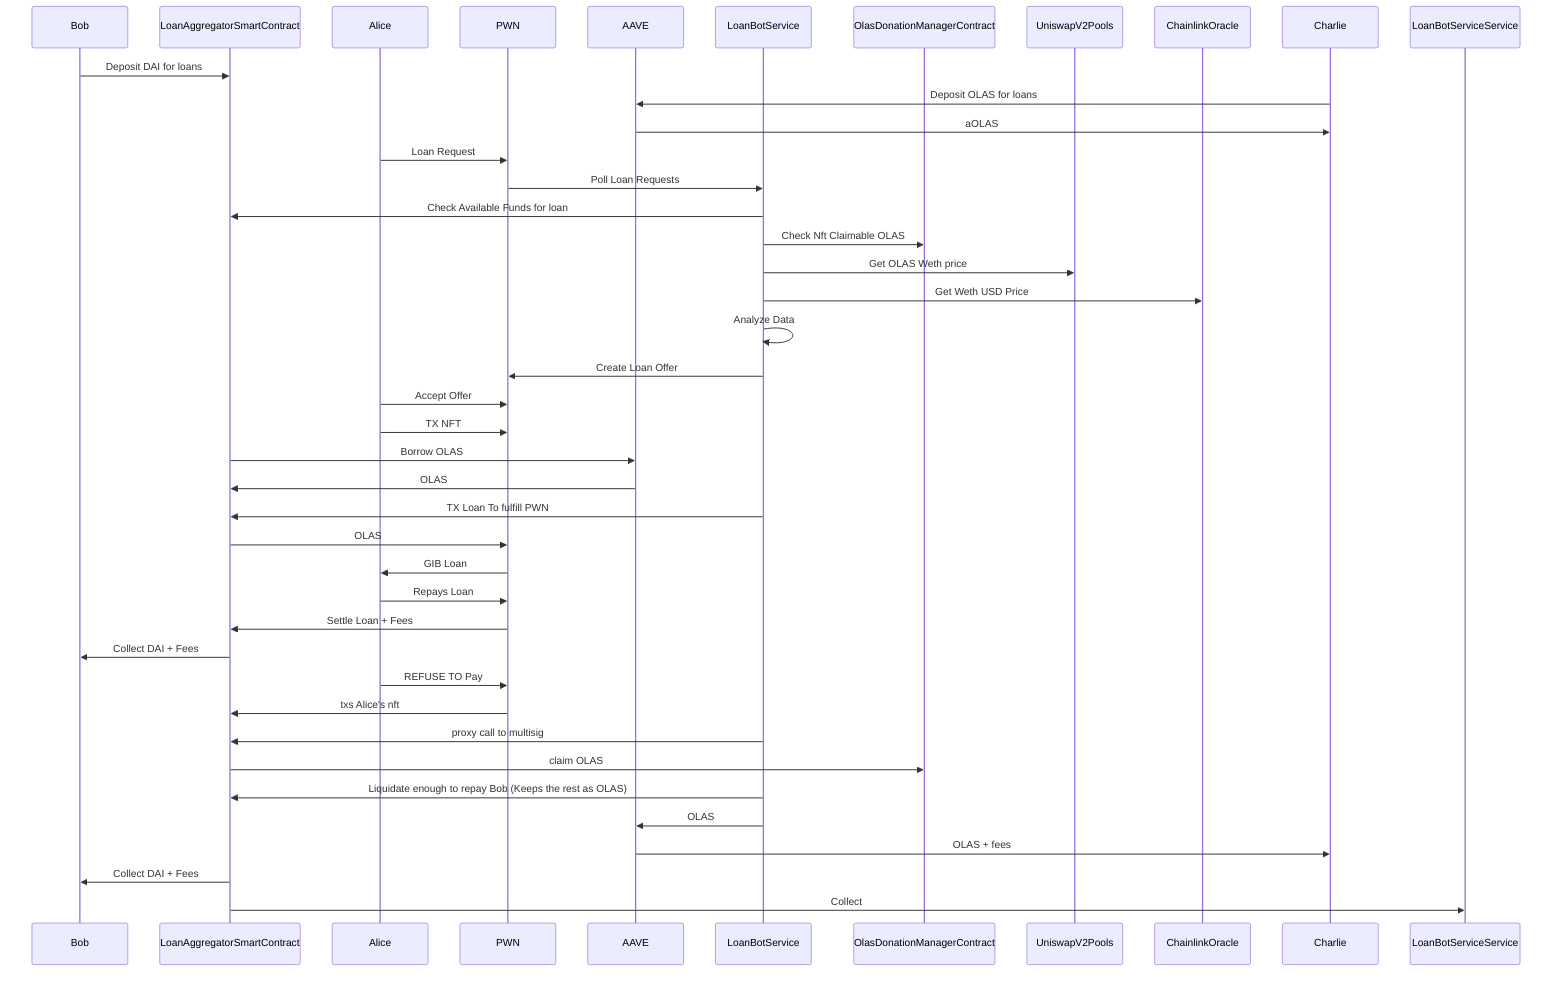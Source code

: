sequenceDiagram 
    participant Bob
    participant LoanAggregatorSmartContract
    participant Alice
    participant PWN
    participant AAVE
    participant LoanBotService
    participant OlasDonationManagerContract
    participant UniswapV2Pools
    participant ChainlinkOracle

    Bob ->> LoanAggregatorSmartContract: Deposit DAI for loans 
    Charlie ->> AAVE: Deposit OLAS for loans 
    AAVE ->> Charlie: aOLAS
    Alice ->> PWN: Loan Request 
    PWN ->> LoanBotService: Poll Loan Requests 
    LoanBotService ->> LoanAggregatorSmartContract: Check Available Funds for loan 
    LoanBotService ->> OlasDonationManagerContract: Check Nft Claimable OLAS 
    LoanBotService ->> UniswapV2Pools: Get OLAS Weth price 
    LoanBotService ->> ChainlinkOracle: Get Weth USD Price 
    LoanBotService ->> LoanBotService: Analyze Data 
    LoanBotService ->> PWN: Create Loan Offer 
    Alice ->> PWN: Accept Offer 
    Alice ->> PWN: TX NFT 

    LoanAggregatorSmartContract ->> AAVE: Borrow OLAS
    AAVE ->> LoanAggregatorSmartContract: OLAS 
    LoanBotService ->> LoanAggregatorSmartContract: TX Loan To fulfill PWN 
    LoanAggregatorSmartContract ->> PWN: OLAS 
    PWN ->> Alice: GIB Loan 
    Alice ->> PWN: Repays Loan 
    PWN ->> LoanAggregatorSmartContract: Settle Loan + Fees
    LoanAggregatorSmartContract ->> Bob: Collect DAI + Fees 
    Alice ->> PWN: REFUSE TO Pay 
    PWN ->>LoanAggregatorSmartContract: txs Alice's nft 
    LoanBotService ->> LoanAggregatorSmartContract: proxy call to multisig
    LoanAggregatorSmartContract ->> OlasDonationManagerContract: claim OLAS 
    LoanBotService ->> LoanAggregatorSmartContract: Liquidate enough to repay Bob (Keeps the rest as OLAS) 
    LoanBotService ->> AAVE: OLAS
    AAVE ->> Charlie: OLAS + fees
    LoanAggregatorSmartContract ->> Bob: Collect DAI + Fees
    LoanAggregatorSmartContract ->> LoanBotServiceService: Collect